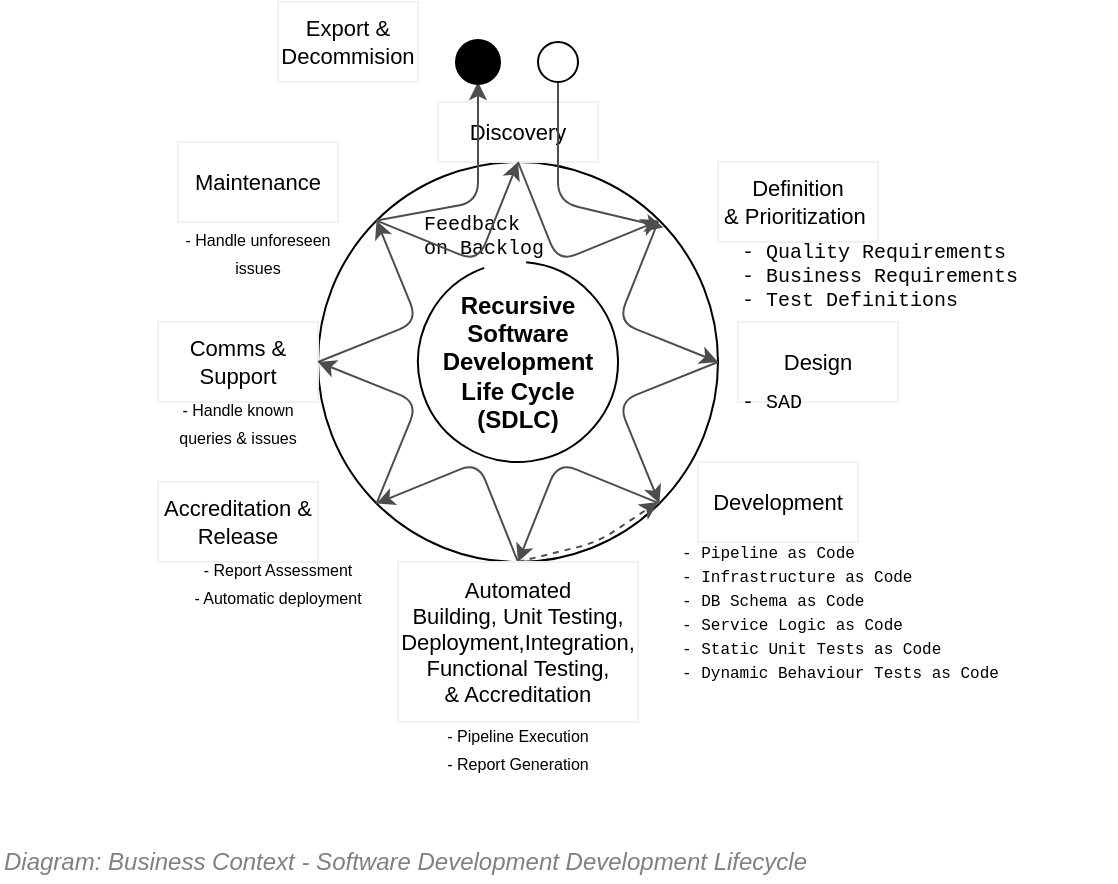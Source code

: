 <mxfile compressed="false" version="17.5.0" type="google">
  <diagram id="nTFZcbx1TT2LABhnOhip" name="Business Context/Software Development Life cycle (Simplified)">
    <mxGraphModel grid="1" page="1" gridSize="10" guides="1" tooltips="1" connect="1" arrows="1" fold="1" pageScale="1" pageWidth="827" pageHeight="1169" math="0" shadow="0">
      <root>
        <mxCell id="XzwE3hAkN1VQU9P0INQ6-0" />
        <mxCell id="XzwE3hAkN1VQU9P0INQ6-1" value="Diagram" parent="XzwE3hAkN1VQU9P0INQ6-0" />
        <mxCell id="XzwE3hAkN1VQU9P0INQ6-2" value="" style="ellipse;whiteSpace=wrap;html=1;aspect=fixed;labelBackgroundColor=none;strokeColor=#000000;strokeWidth=1;fillColor=none;fontFamily=Courier New;fontSize=10;fontColor=#000000;align=center;" vertex="1" parent="XzwE3hAkN1VQU9P0INQ6-1">
          <mxGeometry x="280" y="280" width="200" height="200" as="geometry" />
        </mxCell>
        <mxCell id="XzwE3hAkN1VQU9P0INQ6-4" value="Discovery" style="text;html=1;strokeColor=#f0f0f0;fillColor=none;align=center;verticalAlign=middle;whiteSpace=wrap;rounded=0;labelBackgroundColor=none;fontFamily=Helvetica;fontSize=11;fontColor=#000000;arcSize=12;" vertex="1" parent="XzwE3hAkN1VQU9P0INQ6-1">
          <mxGeometry x="340" y="250" width="80" height="30" as="geometry" />
        </mxCell>
        <mxCell id="XzwE3hAkN1VQU9P0INQ6-5" value="Definition&lt;br style=&quot;font-size: 12px&quot;&gt;&amp;amp; Prioritization&amp;nbsp;" style="text;html=1;strokeColor=#f0f0f0;fillColor=none;align=center;verticalAlign=middle;whiteSpace=wrap;rounded=0;labelBackgroundColor=none;fontFamily=Helvetica;fontSize=11;fontColor=#000000;arcSize=12;" vertex="1" parent="XzwE3hAkN1VQU9P0INQ6-1">
          <mxGeometry x="480" y="280" width="80" height="40" as="geometry" />
        </mxCell>
        <mxCell id="XzwE3hAkN1VQU9P0INQ6-7" value="Design" style="text;html=1;strokeColor=#f0f0f0;fillColor=none;align=center;verticalAlign=middle;whiteSpace=wrap;rounded=0;labelBackgroundColor=none;fontFamily=Helvetica;fontSize=11;fontColor=#000000;arcSize=12;" vertex="1" parent="XzwE3hAkN1VQU9P0INQ6-1">
          <mxGeometry x="490" y="360" width="80" height="40" as="geometry" />
        </mxCell>
        <mxCell id="XzwE3hAkN1VQU9P0INQ6-10" value="Development" style="text;html=1;strokeColor=#f0f0f0;fillColor=none;align=center;verticalAlign=middle;whiteSpace=wrap;rounded=0;labelBackgroundColor=none;fontFamily=Helvetica;fontSize=11;fontColor=#000000;arcSize=12;" vertex="1" parent="XzwE3hAkN1VQU9P0INQ6-1">
          <mxGeometry x="470" y="430" width="80" height="40" as="geometry" />
        </mxCell>
        <mxCell id="XzwE3hAkN1VQU9P0INQ6-11" value="Accreditation &amp;amp;&lt;br&gt;Release" style="text;html=1;strokeColor=#f0f0f0;fillColor=none;align=center;verticalAlign=middle;whiteSpace=wrap;rounded=0;labelBackgroundColor=none;fontFamily=Helvetica;fontSize=11;fontColor=#000000;arcSize=12;" vertex="1" parent="XzwE3hAkN1VQU9P0INQ6-1">
          <mxGeometry x="200" y="440" width="80" height="40" as="geometry" />
        </mxCell>
        <mxCell id="XzwE3hAkN1VQU9P0INQ6-13" value="Maintenance" style="text;html=1;strokeColor=#f0f0f0;fillColor=none;align=center;verticalAlign=middle;whiteSpace=wrap;rounded=0;labelBackgroundColor=none;fontFamily=Helvetica;fontSize=11;fontColor=#000000;arcSize=12;" vertex="1" parent="XzwE3hAkN1VQU9P0INQ6-1">
          <mxGeometry x="210" y="270" width="80" height="40" as="geometry" />
        </mxCell>
        <mxCell id="XzwE3hAkN1VQU9P0INQ6-17" value="Export &amp;amp;&lt;br&gt;Decommision" style="text;html=1;strokeColor=#f0f0f0;fillColor=none;align=center;verticalAlign=middle;whiteSpace=wrap;rounded=0;labelBackgroundColor=none;fontFamily=Helvetica;fontSize=11;fontColor=#000000;arcSize=12;" vertex="1" parent="XzwE3hAkN1VQU9P0INQ6-1">
          <mxGeometry x="260" y="200" width="70" height="40" as="geometry" />
        </mxCell>
        <mxCell id="XzwE3hAkN1VQU9P0INQ6-18" value="Feedback&lt;br&gt;on Backlog" style="text;html=1;strokeColor=none;fillColor=none;align=left;verticalAlign=middle;whiteSpace=wrap;rounded=0;labelBackgroundColor=none;fontFamily=Courier New;fontSize=10;fontColor=#000000;" vertex="1" parent="XzwE3hAkN1VQU9P0INQ6-1">
          <mxGeometry x="331" y="307" width="70" height="20" as="geometry" />
        </mxCell>
        <mxCell id="XzwE3hAkN1VQU9P0INQ6-21" value="" style="endArrow=classic;html=1;labelBackgroundColor=none;strokeColor=#4D4D4D;fontFamily=Courier New;fontSize=10;fontColor=#000000;exitX=0.5;exitY=1;exitDx=0;exitDy=0;entryX=0.863;entryY=0.163;entryDx=0;entryDy=0;entryPerimeter=0;" edge="1" parent="XzwE3hAkN1VQU9P0INQ6-1" source="XzwE3hAkN1VQU9P0INQ6-31" target="XzwE3hAkN1VQU9P0INQ6-2">
          <mxGeometry width="50" height="50" relative="1" as="geometry">
            <mxPoint x="160" y="530" as="sourcePoint" />
            <mxPoint x="210" y="480" as="targetPoint" />
            <Array as="points">
              <mxPoint x="400" y="300" />
            </Array>
          </mxGeometry>
        </mxCell>
        <mxCell id="XzwE3hAkN1VQU9P0INQ6-22" value="" style="endArrow=classic;html=1;labelBackgroundColor=none;strokeColor=#4D4D4D;fontFamily=Courier New;fontSize=10;fontColor=#000000;entryX=1;entryY=0.5;entryDx=0;entryDy=0;" edge="1" parent="XzwE3hAkN1VQU9P0INQ6-1" target="XzwE3hAkN1VQU9P0INQ6-2">
          <mxGeometry width="50" height="50" relative="1" as="geometry">
            <mxPoint x="450" y="310" as="sourcePoint" />
            <mxPoint x="462.6" y="322.6" as="targetPoint" />
            <Array as="points">
              <mxPoint x="430" y="360" />
            </Array>
          </mxGeometry>
        </mxCell>
        <mxCell id="XzwE3hAkN1VQU9P0INQ6-23" value="" style="endArrow=classic;html=1;labelBackgroundColor=none;strokeColor=#4D4D4D;fontFamily=Courier New;fontSize=10;fontColor=#000000;entryX=1;entryY=1;entryDx=0;entryDy=0;exitX=1;exitY=0.5;exitDx=0;exitDy=0;" edge="1" parent="XzwE3hAkN1VQU9P0INQ6-1" source="XzwE3hAkN1VQU9P0INQ6-2" target="XzwE3hAkN1VQU9P0INQ6-2">
          <mxGeometry width="50" height="50" relative="1" as="geometry">
            <mxPoint x="460" y="320" as="sourcePoint" />
            <mxPoint x="490" y="390" as="targetPoint" />
            <Array as="points">
              <mxPoint x="430" y="400" />
            </Array>
          </mxGeometry>
        </mxCell>
        <mxCell id="XzwE3hAkN1VQU9P0INQ6-24" value="" style="endArrow=classic;html=1;labelBackgroundColor=none;strokeColor=#4D4D4D;fontFamily=Courier New;fontSize=10;fontColor=#000000;entryX=0.5;entryY=1;entryDx=0;entryDy=0;exitX=1;exitY=1;exitDx=0;exitDy=0;" edge="1" parent="XzwE3hAkN1VQU9P0INQ6-1" source="XzwE3hAkN1VQU9P0INQ6-2" target="XzwE3hAkN1VQU9P0INQ6-2">
          <mxGeometry width="50" height="50" relative="1" as="geometry">
            <mxPoint x="490" y="390" as="sourcePoint" />
            <mxPoint x="460.711" y="460.711" as="targetPoint" />
            <Array as="points">
              <mxPoint x="400" y="430" />
            </Array>
          </mxGeometry>
        </mxCell>
        <mxCell id="XzwE3hAkN1VQU9P0INQ6-25" value="" style="endArrow=classic;html=1;labelBackgroundColor=none;strokeColor=#4D4D4D;fontFamily=Courier New;fontSize=10;fontColor=#000000;exitX=0.5;exitY=1;exitDx=0;exitDy=0;dashed=1;" edge="1" parent="XzwE3hAkN1VQU9P0INQ6-1" source="XzwE3hAkN1VQU9P0INQ6-2">
          <mxGeometry width="50" height="50" relative="1" as="geometry">
            <mxPoint x="460.711" y="460.711" as="sourcePoint" />
            <mxPoint x="450" y="450" as="targetPoint" />
            <Array as="points">
              <mxPoint x="420" y="470" />
            </Array>
          </mxGeometry>
        </mxCell>
        <mxCell id="XzwE3hAkN1VQU9P0INQ6-26" value="" style="endArrow=classic;html=1;labelBackgroundColor=none;strokeColor=#4D4D4D;fontFamily=Courier New;fontSize=10;fontColor=#000000;entryX=0;entryY=1;entryDx=0;entryDy=0;exitX=0.5;exitY=1;exitDx=0;exitDy=0;" edge="1" parent="XzwE3hAkN1VQU9P0INQ6-1" source="XzwE3hAkN1VQU9P0INQ6-2" target="XzwE3hAkN1VQU9P0INQ6-2">
          <mxGeometry width="50" height="50" relative="1" as="geometry">
            <mxPoint x="460.711" y="460.711" as="sourcePoint" />
            <mxPoint x="390" y="490" as="targetPoint" />
            <Array as="points">
              <mxPoint x="360" y="430" />
            </Array>
          </mxGeometry>
        </mxCell>
        <mxCell id="XzwE3hAkN1VQU9P0INQ6-27" value="" style="endArrow=classic;html=1;labelBackgroundColor=none;strokeColor=#4D4D4D;fontFamily=Courier New;fontSize=10;fontColor=#000000;entryX=0;entryY=0.5;entryDx=0;entryDy=0;exitX=0;exitY=1;exitDx=0;exitDy=0;" edge="1" parent="XzwE3hAkN1VQU9P0INQ6-1" source="XzwE3hAkN1VQU9P0INQ6-2" target="XzwE3hAkN1VQU9P0INQ6-2">
          <mxGeometry width="50" height="50" relative="1" as="geometry">
            <mxPoint x="390" y="490" as="sourcePoint" />
            <mxPoint x="319.289" y="460.711" as="targetPoint" />
            <Array as="points">
              <mxPoint x="330" y="400" />
            </Array>
          </mxGeometry>
        </mxCell>
        <mxCell id="XzwE3hAkN1VQU9P0INQ6-28" value="" style="endArrow=classic;html=1;labelBackgroundColor=none;strokeColor=#4D4D4D;fontFamily=Courier New;fontSize=10;fontColor=#000000;entryX=0.5;entryY=1;entryDx=0;entryDy=0;exitX=0;exitY=0;exitDx=0;exitDy=0;" edge="1" parent="XzwE3hAkN1VQU9P0INQ6-1" source="XzwE3hAkN1VQU9P0INQ6-2" target="XzwE3hAkN1VQU9P0INQ6-32">
          <mxGeometry width="50" height="50" relative="1" as="geometry">
            <mxPoint x="280" y="380" as="sourcePoint" />
            <mxPoint x="290" y="390" as="targetPoint" />
            <Array as="points">
              <mxPoint x="360" y="300" />
            </Array>
          </mxGeometry>
        </mxCell>
        <mxCell id="XzwE3hAkN1VQU9P0INQ6-29" value="" style="endArrow=classic;html=1;labelBackgroundColor=none;strokeColor=#4D4D4D;fontFamily=Courier New;fontSize=10;fontColor=#000000;entryX=0.5;entryY=0;entryDx=0;entryDy=0;exitX=0;exitY=0;exitDx=0;exitDy=0;" edge="1" parent="XzwE3hAkN1VQU9P0INQ6-1" source="XzwE3hAkN1VQU9P0INQ6-2" target="XzwE3hAkN1VQU9P0INQ6-2">
          <mxGeometry width="50" height="50" relative="1" as="geometry">
            <mxPoint x="319.289" y="460.711" as="sourcePoint" />
            <mxPoint x="290" y="390" as="targetPoint" />
            <Array as="points">
              <mxPoint x="360" y="330" />
            </Array>
          </mxGeometry>
        </mxCell>
        <mxCell id="XzwE3hAkN1VQU9P0INQ6-31" value="" style="shape=mxgraph.bpmn.shape;html=1;verticalLabelPosition=bottom;labelBackgroundColor=#ffffff;verticalAlign=top;align=center;perimeter=ellipsePerimeter;outlineConnect=0;outline=standard;symbol=general;strokeColor=#000000;strokeWidth=1;fillColor=none;fontFamily=Courier New;fontSize=10;fontColor=#000000;" vertex="1" parent="XzwE3hAkN1VQU9P0INQ6-1">
          <mxGeometry x="390" y="220" width="20" height="20" as="geometry" />
        </mxCell>
        <mxCell id="XzwE3hAkN1VQU9P0INQ6-32" value="" style="shape=mxgraph.bpmn.shape;html=1;verticalLabelPosition=bottom;labelBackgroundColor=#ffffff;verticalAlign=top;align=center;perimeter=ellipsePerimeter;outlineConnect=0;outline=end;symbol=terminate;strokeColor=#000000;strokeWidth=1;fillColor=none;fontFamily=Courier New;fontSize=10;fontColor=#000000;" vertex="1" parent="XzwE3hAkN1VQU9P0INQ6-1">
          <mxGeometry x="350" y="220" width="20" height="20" as="geometry" />
        </mxCell>
        <mxCell id="XzwE3hAkN1VQU9P0INQ6-36" value="Comms &amp;amp;&lt;br&gt;Support" style="text;html=1;strokeColor=#f0f0f0;fillColor=none;align=center;verticalAlign=middle;whiteSpace=wrap;rounded=0;labelBackgroundColor=none;fontFamily=Helvetica;fontSize=11;fontColor=#000000;arcSize=12;" vertex="1" parent="XzwE3hAkN1VQU9P0INQ6-1">
          <mxGeometry x="200" y="360" width="80" height="40" as="geometry" />
        </mxCell>
        <mxCell id="XzwE3hAkN1VQU9P0INQ6-38" value="" style="endArrow=classic;html=1;labelBackgroundColor=none;strokeColor=#4D4D4D;fontFamily=Courier New;fontSize=10;fontColor=#000000;entryX=0;entryY=0;entryDx=0;entryDy=0;exitX=0;exitY=0.5;exitDx=0;exitDy=0;" edge="1" parent="XzwE3hAkN1VQU9P0INQ6-1" source="XzwE3hAkN1VQU9P0INQ6-2" target="XzwE3hAkN1VQU9P0INQ6-2">
          <mxGeometry width="50" height="50" relative="1" as="geometry">
            <mxPoint x="319.289" y="460.711" as="sourcePoint" />
            <mxPoint x="290" y="390" as="targetPoint" />
            <Array as="points">
              <mxPoint x="330" y="360" />
            </Array>
          </mxGeometry>
        </mxCell>
        <mxCell id="XzwE3hAkN1VQU9P0INQ6-39" value="" style="endArrow=classic;html=1;labelBackgroundColor=none;strokeColor=#4D4D4D;fontFamily=Courier New;fontSize=10;fontColor=#000000;entryX=1;entryY=0;entryDx=0;entryDy=0;exitX=0.5;exitY=0;exitDx=0;exitDy=0;" edge="1" parent="XzwE3hAkN1VQU9P0INQ6-1" source="XzwE3hAkN1VQU9P0INQ6-2" target="XzwE3hAkN1VQU9P0INQ6-2">
          <mxGeometry width="50" height="50" relative="1" as="geometry">
            <mxPoint x="319.289" y="319.289" as="sourcePoint" />
            <mxPoint x="390" y="290" as="targetPoint" />
            <Array as="points">
              <mxPoint x="400" y="330" />
            </Array>
          </mxGeometry>
        </mxCell>
        <mxCell id="XzwE3hAkN1VQU9P0INQ6-40" value="" style="verticalLabelPosition=bottom;verticalAlign=top;html=1;shape=mxgraph.basic.arc;startAngle=0.013;endAngle=0.945;labelBackgroundColor=none;strokeColor=#000000;strokeWidth=1;fillColor=none;fontFamily=Courier New;fontSize=10;fontColor=#000000;align=center;gradientColor=#ffffff;" vertex="1" parent="XzwE3hAkN1VQU9P0INQ6-1">
          <mxGeometry x="330" y="330" width="100" height="100" as="geometry" />
        </mxCell>
        <mxCell id="XzwE3hAkN1VQU9P0INQ6-41" value="" style="shape=image;html=1;verticalAlign=top;verticalLabelPosition=bottom;labelBackgroundColor=#ffffff;imageAspect=0;aspect=fixed;image=https://cdn4.iconfinder.com/data/icons/ionicons/512/icon-ios7-arrow-right-128.png;strokeColor=#000000;strokeWidth=1;fillColor=none;fontFamily=Courier New;fontSize=10;fontColor=#000000;align=center;rotation=-15;" vertex="1" parent="XzwE3hAkN1VQU9P0INQ6-1">
          <mxGeometry x="350.88" y="324.46" width="20" height="20" as="geometry" />
        </mxCell>
        <mxCell id="XzwE3hAkN1VQU9P0INQ6-42" value="Recursive&lt;br style=&quot;font-size: 12px;&quot;&gt;Software&lt;br style=&quot;font-size: 12px;&quot;&gt;Development&lt;br style=&quot;font-size: 12px;&quot;&gt;Life Cycle&lt;br style=&quot;font-size: 12px;&quot;&gt;(SDLC)" style="text;html=1;strokeColor=none;fillColor=none;align=center;verticalAlign=middle;whiteSpace=wrap;rounded=0;labelBackgroundColor=none;fontFamily=Helvetica;fontSize=12;fontColor=#000000;fontStyle=1;" vertex="1" parent="XzwE3hAkN1VQU9P0INQ6-1">
          <mxGeometry x="360" y="370" width="40" height="20" as="geometry" />
        </mxCell>
        <mxCell id="XzwE3hAkN1VQU9P0INQ6-43" value="&lt;font style=&quot;font-size: 8px&quot;&gt;- Pipeline as Code&lt;br&gt;- Infrastructure as Code&lt;br&gt;- DB Schema as Code&lt;br&gt;- Service Logic as Code&lt;br&gt;- Static Unit Tests as Code&lt;br&gt;-&amp;nbsp;Dynamic Behaviour Tests as Code&lt;/font&gt;" style="text;html=1;strokeColor=none;fillColor=none;align=left;verticalAlign=middle;whiteSpace=wrap;rounded=0;labelBackgroundColor=none;fontFamily=Courier New;fontSize=10;fontColor=#000000;" vertex="1" parent="XzwE3hAkN1VQU9P0INQ6-1">
          <mxGeometry x="460" y="470" width="180" height="70" as="geometry" />
        </mxCell>
        <mxCell id="XzwE3hAkN1VQU9P0INQ6-48" value="Automated&lt;br style=&quot;font-size: 12px&quot;&gt;Building, Unit Testing,&lt;br style=&quot;font-size: 12px&quot;&gt;Deployment,Integration,&lt;br style=&quot;font-size: 12px&quot;&gt;Functional Testing,&lt;br style=&quot;font-size: 12px&quot;&gt;&amp;amp; Accreditation" style="text;html=1;strokeColor=#f0f0f0;fillColor=none;align=center;verticalAlign=middle;whiteSpace=wrap;rounded=0;labelBackgroundColor=none;fontFamily=Helvetica;fontSize=11;fontColor=#000000;arcSize=12;" vertex="1" parent="XzwE3hAkN1VQU9P0INQ6-1">
          <mxGeometry x="320" y="480" width="120" height="80" as="geometry" />
        </mxCell>
        <mxCell id="hxDsv6JAFD8oVQmJ3Fva-8" value="&lt;font style=&quot;font-size: 10px&quot;&gt;- Quality Requirements&lt;br&gt;- Business Requirements&lt;br&gt;- Test Definitions&lt;/font&gt;" style="text;html=1;strokeColor=none;fillColor=none;align=left;verticalAlign=middle;whiteSpace=wrap;rounded=0;labelBackgroundColor=none;fontFamily=Courier New;fontSize=10;fontColor=#000000;" vertex="1" parent="XzwE3hAkN1VQU9P0INQ6-1">
          <mxGeometry x="490" y="327" width="150" height="20" as="geometry" />
        </mxCell>
        <mxCell id="hxDsv6JAFD8oVQmJ3Fva-9" value="&lt;font style=&quot;font-size: 10px&quot;&gt;- SAD&lt;/font&gt;" style="text;html=1;strokeColor=none;fillColor=none;align=left;verticalAlign=middle;whiteSpace=wrap;rounded=0;labelBackgroundColor=none;fontFamily=Courier New;fontSize=10;fontColor=#000000;" vertex="1" parent="XzwE3hAkN1VQU9P0INQ6-1">
          <mxGeometry x="490" y="390" width="150" height="20" as="geometry" />
        </mxCell>
        <mxCell id="hxDsv6JAFD8oVQmJ3Fva-10" value="&lt;font style=&quot;font-size: 8px&quot;&gt;- Pipeline Execution&lt;br&gt;- Report Generation&lt;br&gt;&lt;/font&gt;" style="text;html=1;strokeColor=none;fillColor=none;align=center;verticalAlign=middle;whiteSpace=wrap;rounded=0;labelBackgroundColor=none;fontFamily=Helvetica;fontSize=11;fontColor=#000000;arcSize=12;" vertex="1" parent="XzwE3hAkN1VQU9P0INQ6-1">
          <mxGeometry x="320" y="560" width="120" height="25" as="geometry" />
        </mxCell>
        <mxCell id="hxDsv6JAFD8oVQmJ3Fva-11" value="&lt;font style=&quot;font-size: 8px&quot;&gt;- Report Assessment&lt;br&gt;- Automatic deployment&lt;br&gt;&lt;/font&gt;" style="text;html=1;strokeColor=none;fillColor=none;align=center;verticalAlign=middle;whiteSpace=wrap;rounded=0;labelBackgroundColor=none;fontFamily=Helvetica;fontSize=11;fontColor=#000000;arcSize=12;" vertex="1" parent="XzwE3hAkN1VQU9P0INQ6-1">
          <mxGeometry x="200" y="480" width="120" height="20" as="geometry" />
        </mxCell>
        <mxCell id="hxDsv6JAFD8oVQmJ3Fva-12" value="&lt;font style=&quot;font-size: 8px&quot;&gt;- Handle unforeseen issues&lt;br&gt;&lt;/font&gt;" style="text;html=1;strokeColor=none;fillColor=none;align=center;verticalAlign=middle;whiteSpace=wrap;rounded=0;labelBackgroundColor=none;fontFamily=Helvetica;fontSize=11;fontColor=#000000;arcSize=12;" vertex="1" parent="XzwE3hAkN1VQU9P0INQ6-1">
          <mxGeometry x="210" y="310" width="80" height="30" as="geometry" />
        </mxCell>
        <mxCell id="hxDsv6JAFD8oVQmJ3Fva-13" value="&lt;font style=&quot;font-size: 8px&quot;&gt;- Handle known queries &amp;amp; issues&lt;br&gt;&lt;/font&gt;" style="text;html=1;strokeColor=none;fillColor=none;align=center;verticalAlign=middle;whiteSpace=wrap;rounded=0;labelBackgroundColor=none;fontFamily=Helvetica;fontSize=11;fontColor=#000000;arcSize=12;" vertex="1" parent="XzwE3hAkN1VQU9P0INQ6-1">
          <mxGeometry x="200" y="400" width="80" height="20" as="geometry" />
        </mxCell>
        <mxCell id="VbeejDj6BKaCcSpIRDN_-0" value="Title/Diagram" parent="XzwE3hAkN1VQU9P0INQ6-0" />
        <mxCell id="hxDsv6JAFD8oVQmJ3Fva-0" value="&lt;font style=&quot;font-size: 12px&quot;&gt;Diagram: Business Context - Software Development Development Lifecycle&lt;/font&gt;" style="text;strokeColor=none;fillColor=none;html=1;fontSize=12;fontStyle=2;verticalAlign=middle;align=left;shadow=0;glass=0;comic=0;opacity=30;fontColor=#808080;" vertex="1" parent="VbeejDj6BKaCcSpIRDN_-0">
          <mxGeometry x="121" y="620" width="558" height="20" as="geometry" />
        </mxCell>
      </root>
    </mxGraphModel>
  </diagram>
</mxfile>
